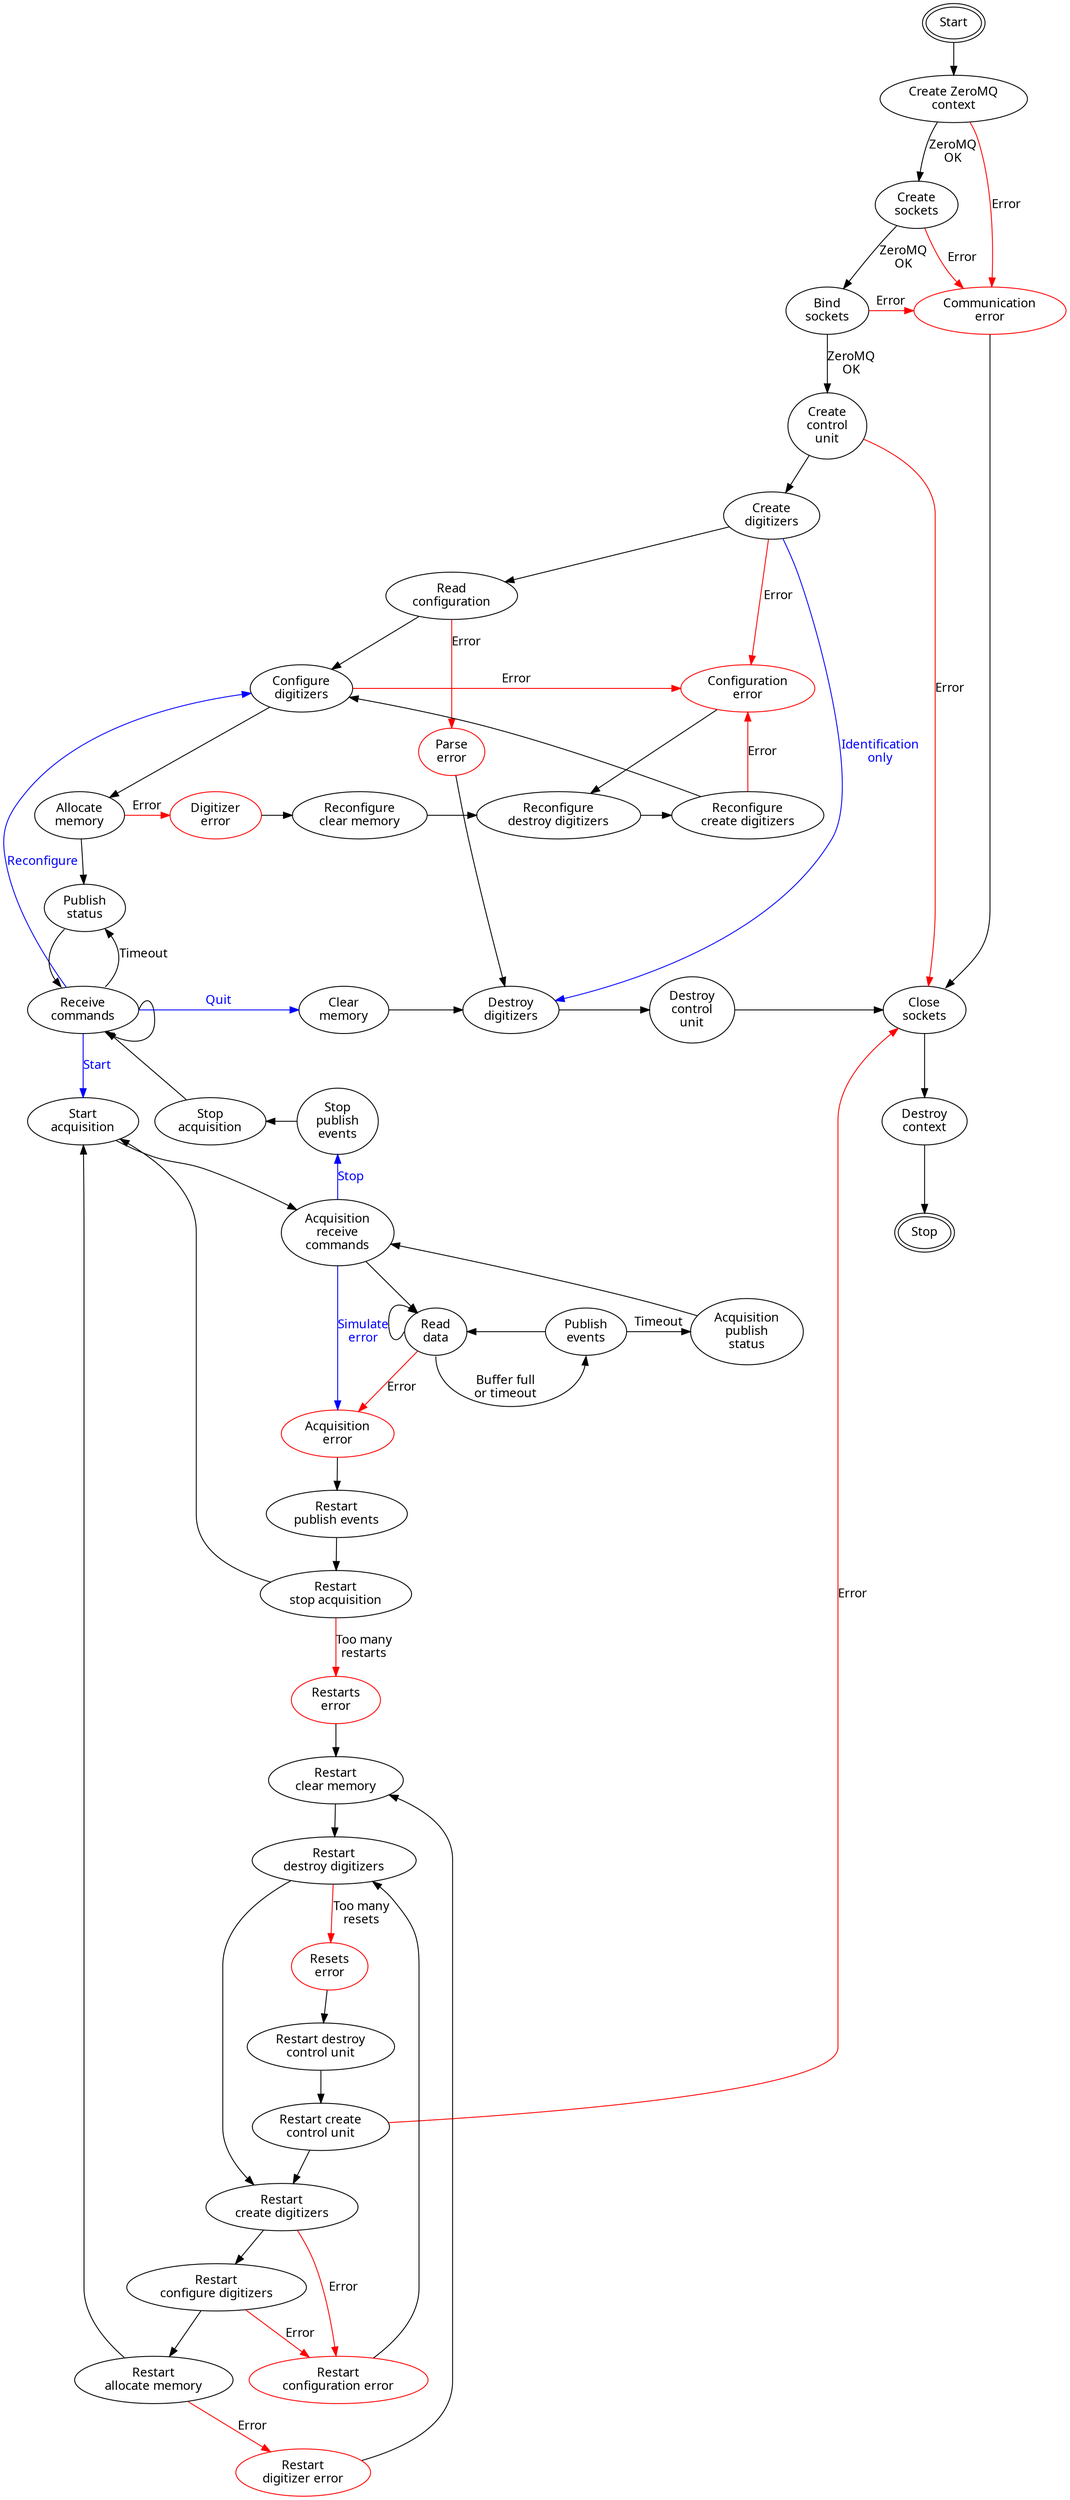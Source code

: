 digraph D {
    node [fontname = "Linux Biolinum"];
    edge [fontname = "Linux Biolinum"];

    start [label = "Start", peripheries = 2];
    create_context [label = "Create ZeroMQ\ncontext"];
    create_sockets [label = "Create\nsockets"];
    bind_sockets [label = "Bind\nsockets"];
    create_control_unit [label = "Create\ncontrol\nunit"];
    read_config [label = "Read\nconfiguration"];
    create_digitizer [label = "Create\ndigitizers"];
    configure_digitizer [label = "Configure\ndigitizers"];
    allocate_memory [label = "Allocate\nmemory"];
    reconfigure_create_digitizer [label = "Reconfigure\ncreate digitizers"];
    reconfigure_clear_memory [label = "Reconfigure\nclear memory"];
    reconfigure_destroy_digitizer [label = "Reconfigure\ndestroy digitizers"];

    receive_commands [label = "Receive\ncommands"];
    publish_status [label = "Publish\nstatus"];
    start_acquisition [label = "Start\nacquisition"];
    stop_acquisition [label = "Stop\nacquisition"];

    acquisition_receive_commands [label = "Acquisition\nreceive\ncommands"];
    read_data [label = "Read\ndata"];
    publish_events [label = "Publish\nevents"];
    acquisition_publish_status [label = "Acquisition\npublish\nstatus"];
    stop_publish_events [label = "Stop\npublish\nevents"];

    restart_publish_events [label = "Restart\npublish events"];
    restart_stop_acquisition [label = "Restart\nstop acquisition"];
    restart_clear_memory [label = "Restart\nclear memory"];
    restart_destroy_digitizer [label = "Restart\ndestroy digitizers"];
    restart_destroy_control_unit [label = "Restart destroy\ncontrol unit"];
    restart_create_control_unit [label = "Restart create\ncontrol unit"];
    restart_create_digitizer [label = "Restart\ncreate digitizers"];
    restart_configure_digitizer [label = "Restart\nconfigure digitizers"];
    restart_allocate_memory [label = "Restart\nallocate memory"];

    clear_memory [label = "Clear\nmemory"];
    destroy_digitizer [label = "Destroy\ndigitizers"];
    destroy_control_unit [label = "Destroy\ncontrol\nunit"];
    close_sockets [label = "Close\nsockets"];
    destroy_context [label = "Destroy\ncontext"];
    stop [label = "Stop", peripheries = 2];

    communication_error [label = "Communication\nerror", color = "red"];
    parse_error [label = "Parse\nerror", color = "red"];
    digitizer_error [label = "Digitizer\nerror", color = "red"];
    configure_error [label = "Configuration\nerror", color = "red"];
    acquisition_error [label = "Acquisition\nerror", color = "red"];
    restart_configure_error [label = "Restart\nconfiguration error", color = "red"];
    restart_digitizer_error [label = "Restart\ndigitizer error", color = "red"];
    restarts_error [label = "Restarts\nerror", color = "red"];
    resets_error [label = "Resets\nerror", color = "red"];

    {rank = "source"; start}
    {rank = "same"; bind_sockets communication_error}
    {rank = "same"; configure_digitizer configure_error}
    {rank = "same"; allocate_memory digitizer_error reconfigure_clear_memory reconfigure_destroy_digitizer reconfigure_create_digitizer}
    {rank = "same"; publish_status}
    {rank = "same"; receive_commands clear_memory destroy_digitizer destroy_control_unit close_sockets}
    {rank = "same"; start_acquisition stop_acquisition stop_publish_events}
    {rank = "same"; read_data publish_events acquisition_publish_status}

    start -> create_context;
    create_context -> create_sockets [label = "ZeroMQ\nOK"];
    create_sockets -> bind_sockets [label = "ZeroMQ\nOK"];
    bind_sockets -> create_control_unit [label = "ZeroMQ\nOK"];
    create_control_unit -> create_digitizer;
    create_digitizer -> destroy_digitizer [label = "Identification\nonly", color = "blue", fontcolor = "blue"];
    create_digitizer -> read_config;
    read_config -> configure_digitizer;
    configure_digitizer -> allocate_memory;
    allocate_memory -> publish_status;
    reconfigure_clear_memory -> reconfigure_destroy_digitizer;
    reconfigure_destroy_digitizer -> reconfigure_create_digitizer;
    reconfigure_create_digitizer -> configure_digitizer;
    publish_status -> receive_commands [tailport = "sw", headport = "nw"];
    receive_commands -> receive_commands [tailport = "e", headport = "se"];
    receive_commands -> publish_status [label = "Timeout", tailport = "ne", headport = "se"];
    receive_commands -> start_acquisition [label = "Start", color = "blue", fontcolor = "blue"];
    receive_commands -> configure_digitizer [label = "Reconfigure", color = "blue", fontcolor = "blue"];
    receive_commands -> clear_memory [label = "Quit", color = "blue", fontcolor = "blue"];
    start_acquisition -> acquisition_receive_commands;
    acquisition_receive_commands -> read_data;
    acquisition_receive_commands -> stop_publish_events [label = "Stop", color = "blue", weight=8, fontcolor = "blue"];
    acquisition_receive_commands -> acquisition_error [label = "Simulate\nerror", color = "blue", weight=8, fontcolor = "blue"];
    //acquisition_receive_commands -> read_data [tailport = "se", headport = "ne"];
    //acquisition_receive_commands -> poll_digitizer [tailport = "se", headport = "ne"];
    //poll_digitizer -> read_data [label = "Event(s)\navailable"];
    read_data -> publish_events [label = "Buffer full\nor timeout", tailport = "s", headport = "s"];
    read_data -> read_data [tailport = "w", headport = "nw"];
    read_data -> acquisition_error [label = "Error", color = "red"];
    publish_events -> read_data;
    publish_events -> acquisition_publish_status [label = "Timeout"];
    acquisition_publish_status -> acquisition_receive_commands;
    //poll_digitizer -> acquisition_publish_status [label = "No events\navailable"];
    stop_publish_events -> stop_acquisition [weight=8];
    stop_acquisition -> receive_commands;

    clear_memory -> destroy_digitizer;

    create_context -> communication_error [label = "Error", color = "red"];
    create_sockets -> communication_error [label = "Error", color = "red"];
    bind_sockets -> communication_error [label = "Error", color = "red"];
    communication_error -> close_sockets [headport = "ne"];
    create_control_unit -> close_sockets [label = "Error", color = "red"];
    restart_create_control_unit -> close_sockets [label = "Error", color = "red"];

    create_digitizer -> configure_error [label = "Error", color = "red"];
    reconfigure_create_digitizer -> configure_error [label = "Error", color = "red"];
    read_config -> parse_error [label = "Error", color = "red"];
    parse_error -> destroy_digitizer;
    configure_digitizer -> configure_error [label = "Error", color = "red"];
    allocate_memory -> digitizer_error [label = "Error", color = "red"];
    configure_error -> reconfigure_destroy_digitizer;
    digitizer_error -> reconfigure_clear_memory;

    acquisition_error -> restart_publish_events;
    restart_publish_events -> restart_stop_acquisition;
    restart_stop_acquisition -> start_acquisition;
    restart_stop_acquisition -> restarts_error [label = "Too many\nrestarts", color = "red"];
    restarts_error -> restart_clear_memory;
    restart_clear_memory -> restart_destroy_digitizer;
    restart_destroy_digitizer -> restart_create_digitizer;
    restart_destroy_digitizer -> resets_error [label = "Too many\nresets", color = "red"];
    resets_error -> restart_destroy_control_unit;
    restart_destroy_control_unit -> restart_create_control_unit;
    restart_create_control_unit -> restart_create_digitizer;
    restart_create_digitizer -> restart_configure_digitizer;
    restart_configure_digitizer -> restart_allocate_memory;
    restart_allocate_memory -> start_acquisition;

    restart_create_digitizer -> restart_configure_error [label = "Error", color = "red"];
    restart_configure_digitizer -> restart_configure_error [label = "Error", color = "red"];
    restart_allocate_memory -> restart_digitizer_error [label = "Error", color = "red"];
    restart_configure_error -> restart_destroy_digitizer;
    restart_digitizer_error -> restart_clear_memory;

    destroy_digitizer -> destroy_control_unit;
    destroy_control_unit -> close_sockets;
    close_sockets -> destroy_context;
    destroy_context -> stop;
}
